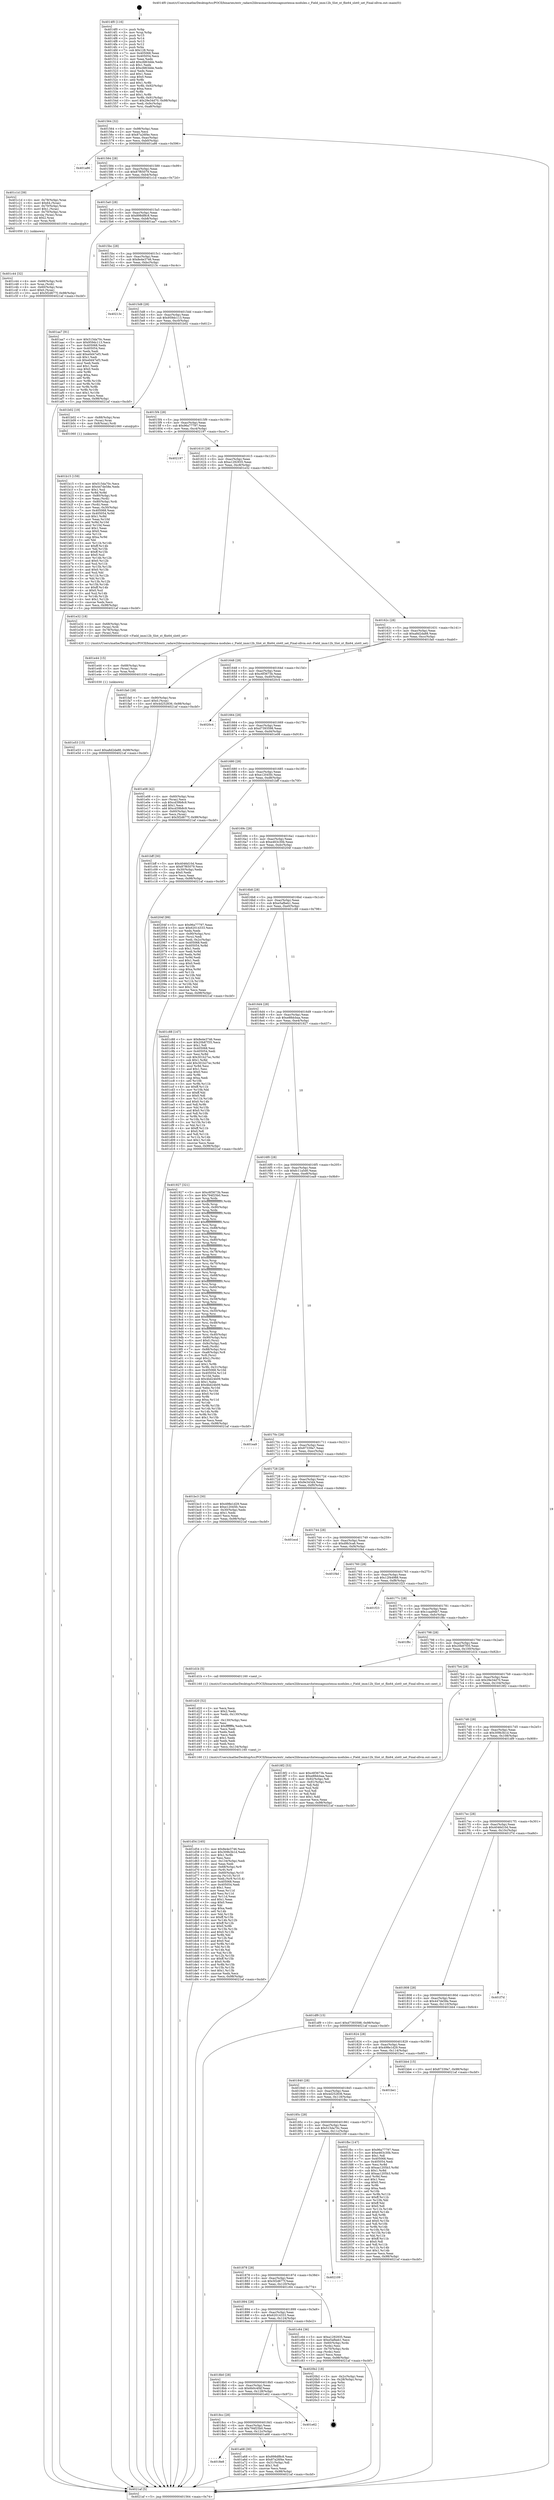digraph "0x4014f0" {
  label = "0x4014f0 (/mnt/c/Users/mathe/Desktop/tcc/POCII/binaries/extr_radare2librasmarchxtensagnuxtensa-modules.c_Field_imm12b_Slot_xt_flix64_slot0_set_Final-ollvm.out::main(0))"
  labelloc = "t"
  node[shape=record]

  Entry [label="",width=0.3,height=0.3,shape=circle,fillcolor=black,style=filled]
  "0x401564" [label="{
     0x401564 [32]\l
     | [instrs]\l
     &nbsp;&nbsp;0x401564 \<+6\>: mov -0x98(%rbp),%eax\l
     &nbsp;&nbsp;0x40156a \<+2\>: mov %eax,%ecx\l
     &nbsp;&nbsp;0x40156c \<+6\>: sub $0x87a26f4e,%ecx\l
     &nbsp;&nbsp;0x401572 \<+6\>: mov %eax,-0xac(%rbp)\l
     &nbsp;&nbsp;0x401578 \<+6\>: mov %ecx,-0xb0(%rbp)\l
     &nbsp;&nbsp;0x40157e \<+6\>: je 0000000000401a86 \<main+0x596\>\l
  }"]
  "0x401a86" [label="{
     0x401a86\l
  }", style=dashed]
  "0x401584" [label="{
     0x401584 [28]\l
     | [instrs]\l
     &nbsp;&nbsp;0x401584 \<+5\>: jmp 0000000000401589 \<main+0x99\>\l
     &nbsp;&nbsp;0x401589 \<+6\>: mov -0xac(%rbp),%eax\l
     &nbsp;&nbsp;0x40158f \<+5\>: sub $0x87f65079,%eax\l
     &nbsp;&nbsp;0x401594 \<+6\>: mov %eax,-0xb4(%rbp)\l
     &nbsp;&nbsp;0x40159a \<+6\>: je 0000000000401c1d \<main+0x72d\>\l
  }"]
  Exit [label="",width=0.3,height=0.3,shape=circle,fillcolor=black,style=filled,peripheries=2]
  "0x401c1d" [label="{
     0x401c1d [39]\l
     | [instrs]\l
     &nbsp;&nbsp;0x401c1d \<+4\>: mov -0x78(%rbp),%rax\l
     &nbsp;&nbsp;0x401c21 \<+6\>: movl $0x64,(%rax)\l
     &nbsp;&nbsp;0x401c27 \<+4\>: mov -0x70(%rbp),%rax\l
     &nbsp;&nbsp;0x401c2b \<+6\>: movl $0x1,(%rax)\l
     &nbsp;&nbsp;0x401c31 \<+4\>: mov -0x70(%rbp),%rax\l
     &nbsp;&nbsp;0x401c35 \<+3\>: movslq (%rax),%rax\l
     &nbsp;&nbsp;0x401c38 \<+4\>: shl $0x2,%rax\l
     &nbsp;&nbsp;0x401c3c \<+3\>: mov %rax,%rdi\l
     &nbsp;&nbsp;0x401c3f \<+5\>: call 0000000000401050 \<malloc@plt\>\l
     | [calls]\l
     &nbsp;&nbsp;0x401050 \{1\} (unknown)\l
  }"]
  "0x4015a0" [label="{
     0x4015a0 [28]\l
     | [instrs]\l
     &nbsp;&nbsp;0x4015a0 \<+5\>: jmp 00000000004015a5 \<main+0xb5\>\l
     &nbsp;&nbsp;0x4015a5 \<+6\>: mov -0xac(%rbp),%eax\l
     &nbsp;&nbsp;0x4015ab \<+5\>: sub $0x898df8c8,%eax\l
     &nbsp;&nbsp;0x4015b0 \<+6\>: mov %eax,-0xb8(%rbp)\l
     &nbsp;&nbsp;0x4015b6 \<+6\>: je 0000000000401aa7 \<main+0x5b7\>\l
  }"]
  "0x401e53" [label="{
     0x401e53 [15]\l
     | [instrs]\l
     &nbsp;&nbsp;0x401e53 \<+10\>: movl $0xa8d2da88,-0x98(%rbp)\l
     &nbsp;&nbsp;0x401e5d \<+5\>: jmp 00000000004021af \<main+0xcbf\>\l
  }"]
  "0x401aa7" [label="{
     0x401aa7 [91]\l
     | [instrs]\l
     &nbsp;&nbsp;0x401aa7 \<+5\>: mov $0x515da70c,%eax\l
     &nbsp;&nbsp;0x401aac \<+5\>: mov $0x959dc113,%ecx\l
     &nbsp;&nbsp;0x401ab1 \<+7\>: mov 0x405068,%edx\l
     &nbsp;&nbsp;0x401ab8 \<+7\>: mov 0x405054,%esi\l
     &nbsp;&nbsp;0x401abf \<+2\>: mov %edx,%edi\l
     &nbsp;&nbsp;0x401ac1 \<+6\>: add $0xe0d47ef3,%edi\l
     &nbsp;&nbsp;0x401ac7 \<+3\>: sub $0x1,%edi\l
     &nbsp;&nbsp;0x401aca \<+6\>: sub $0xe0d47ef3,%edi\l
     &nbsp;&nbsp;0x401ad0 \<+3\>: imul %edi,%edx\l
     &nbsp;&nbsp;0x401ad3 \<+3\>: and $0x1,%edx\l
     &nbsp;&nbsp;0x401ad6 \<+3\>: cmp $0x0,%edx\l
     &nbsp;&nbsp;0x401ad9 \<+4\>: sete %r8b\l
     &nbsp;&nbsp;0x401add \<+3\>: cmp $0xa,%esi\l
     &nbsp;&nbsp;0x401ae0 \<+4\>: setl %r9b\l
     &nbsp;&nbsp;0x401ae4 \<+3\>: mov %r8b,%r10b\l
     &nbsp;&nbsp;0x401ae7 \<+3\>: and %r9b,%r10b\l
     &nbsp;&nbsp;0x401aea \<+3\>: xor %r9b,%r8b\l
     &nbsp;&nbsp;0x401aed \<+3\>: or %r8b,%r10b\l
     &nbsp;&nbsp;0x401af0 \<+4\>: test $0x1,%r10b\l
     &nbsp;&nbsp;0x401af4 \<+3\>: cmovne %ecx,%eax\l
     &nbsp;&nbsp;0x401af7 \<+6\>: mov %eax,-0x98(%rbp)\l
     &nbsp;&nbsp;0x401afd \<+5\>: jmp 00000000004021af \<main+0xcbf\>\l
  }"]
  "0x4015bc" [label="{
     0x4015bc [28]\l
     | [instrs]\l
     &nbsp;&nbsp;0x4015bc \<+5\>: jmp 00000000004015c1 \<main+0xd1\>\l
     &nbsp;&nbsp;0x4015c1 \<+6\>: mov -0xac(%rbp),%eax\l
     &nbsp;&nbsp;0x4015c7 \<+5\>: sub $0x8e4e3746,%eax\l
     &nbsp;&nbsp;0x4015cc \<+6\>: mov %eax,-0xbc(%rbp)\l
     &nbsp;&nbsp;0x4015d2 \<+6\>: je 000000000040213c \<main+0xc4c\>\l
  }"]
  "0x401e44" [label="{
     0x401e44 [15]\l
     | [instrs]\l
     &nbsp;&nbsp;0x401e44 \<+4\>: mov -0x68(%rbp),%rax\l
     &nbsp;&nbsp;0x401e48 \<+3\>: mov (%rax),%rax\l
     &nbsp;&nbsp;0x401e4b \<+3\>: mov %rax,%rdi\l
     &nbsp;&nbsp;0x401e4e \<+5\>: call 0000000000401030 \<free@plt\>\l
     | [calls]\l
     &nbsp;&nbsp;0x401030 \{1\} (unknown)\l
  }"]
  "0x40213c" [label="{
     0x40213c\l
  }", style=dashed]
  "0x4015d8" [label="{
     0x4015d8 [28]\l
     | [instrs]\l
     &nbsp;&nbsp;0x4015d8 \<+5\>: jmp 00000000004015dd \<main+0xed\>\l
     &nbsp;&nbsp;0x4015dd \<+6\>: mov -0xac(%rbp),%eax\l
     &nbsp;&nbsp;0x4015e3 \<+5\>: sub $0x959dc113,%eax\l
     &nbsp;&nbsp;0x4015e8 \<+6\>: mov %eax,-0xc0(%rbp)\l
     &nbsp;&nbsp;0x4015ee \<+6\>: je 0000000000401b02 \<main+0x612\>\l
  }"]
  "0x401d54" [label="{
     0x401d54 [165]\l
     | [instrs]\l
     &nbsp;&nbsp;0x401d54 \<+5\>: mov $0x8e4e3746,%ecx\l
     &nbsp;&nbsp;0x401d59 \<+5\>: mov $0x309b3b1d,%edx\l
     &nbsp;&nbsp;0x401d5e \<+3\>: mov $0x1,%r8b\l
     &nbsp;&nbsp;0x401d61 \<+2\>: xor %esi,%esi\l
     &nbsp;&nbsp;0x401d63 \<+6\>: mov -0x134(%rbp),%edi\l
     &nbsp;&nbsp;0x401d69 \<+3\>: imul %eax,%edi\l
     &nbsp;&nbsp;0x401d6c \<+4\>: mov -0x68(%rbp),%r9\l
     &nbsp;&nbsp;0x401d70 \<+3\>: mov (%r9),%r9\l
     &nbsp;&nbsp;0x401d73 \<+4\>: mov -0x60(%rbp),%r10\l
     &nbsp;&nbsp;0x401d77 \<+3\>: movslq (%r10),%r10\l
     &nbsp;&nbsp;0x401d7a \<+4\>: mov %edi,(%r9,%r10,4)\l
     &nbsp;&nbsp;0x401d7e \<+7\>: mov 0x405068,%eax\l
     &nbsp;&nbsp;0x401d85 \<+7\>: mov 0x405054,%edi\l
     &nbsp;&nbsp;0x401d8c \<+3\>: sub $0x1,%esi\l
     &nbsp;&nbsp;0x401d8f \<+3\>: mov %eax,%r11d\l
     &nbsp;&nbsp;0x401d92 \<+3\>: add %esi,%r11d\l
     &nbsp;&nbsp;0x401d95 \<+4\>: imul %r11d,%eax\l
     &nbsp;&nbsp;0x401d99 \<+3\>: and $0x1,%eax\l
     &nbsp;&nbsp;0x401d9c \<+3\>: cmp $0x0,%eax\l
     &nbsp;&nbsp;0x401d9f \<+3\>: sete %bl\l
     &nbsp;&nbsp;0x401da2 \<+3\>: cmp $0xa,%edi\l
     &nbsp;&nbsp;0x401da5 \<+4\>: setl %r14b\l
     &nbsp;&nbsp;0x401da9 \<+3\>: mov %bl,%r15b\l
     &nbsp;&nbsp;0x401dac \<+4\>: xor $0xff,%r15b\l
     &nbsp;&nbsp;0x401db0 \<+3\>: mov %r14b,%r12b\l
     &nbsp;&nbsp;0x401db3 \<+4\>: xor $0xff,%r12b\l
     &nbsp;&nbsp;0x401db7 \<+4\>: xor $0x0,%r8b\l
     &nbsp;&nbsp;0x401dbb \<+3\>: mov %r15b,%r13b\l
     &nbsp;&nbsp;0x401dbe \<+4\>: and $0x0,%r13b\l
     &nbsp;&nbsp;0x401dc2 \<+3\>: and %r8b,%bl\l
     &nbsp;&nbsp;0x401dc5 \<+3\>: mov %r12b,%al\l
     &nbsp;&nbsp;0x401dc8 \<+2\>: and $0x0,%al\l
     &nbsp;&nbsp;0x401dca \<+3\>: and %r8b,%r14b\l
     &nbsp;&nbsp;0x401dcd \<+3\>: or %bl,%r13b\l
     &nbsp;&nbsp;0x401dd0 \<+3\>: or %r14b,%al\l
     &nbsp;&nbsp;0x401dd3 \<+3\>: xor %al,%r13b\l
     &nbsp;&nbsp;0x401dd6 \<+3\>: or %r12b,%r15b\l
     &nbsp;&nbsp;0x401dd9 \<+4\>: xor $0xff,%r15b\l
     &nbsp;&nbsp;0x401ddd \<+4\>: or $0x0,%r8b\l
     &nbsp;&nbsp;0x401de1 \<+3\>: and %r8b,%r15b\l
     &nbsp;&nbsp;0x401de4 \<+3\>: or %r15b,%r13b\l
     &nbsp;&nbsp;0x401de7 \<+4\>: test $0x1,%r13b\l
     &nbsp;&nbsp;0x401deb \<+3\>: cmovne %edx,%ecx\l
     &nbsp;&nbsp;0x401dee \<+6\>: mov %ecx,-0x98(%rbp)\l
     &nbsp;&nbsp;0x401df4 \<+5\>: jmp 00000000004021af \<main+0xcbf\>\l
  }"]
  "0x401b02" [label="{
     0x401b02 [19]\l
     | [instrs]\l
     &nbsp;&nbsp;0x401b02 \<+7\>: mov -0x88(%rbp),%rax\l
     &nbsp;&nbsp;0x401b09 \<+3\>: mov (%rax),%rax\l
     &nbsp;&nbsp;0x401b0c \<+4\>: mov 0x8(%rax),%rdi\l
     &nbsp;&nbsp;0x401b10 \<+5\>: call 0000000000401060 \<atoi@plt\>\l
     | [calls]\l
     &nbsp;&nbsp;0x401060 \{1\} (unknown)\l
  }"]
  "0x4015f4" [label="{
     0x4015f4 [28]\l
     | [instrs]\l
     &nbsp;&nbsp;0x4015f4 \<+5\>: jmp 00000000004015f9 \<main+0x109\>\l
     &nbsp;&nbsp;0x4015f9 \<+6\>: mov -0xac(%rbp),%eax\l
     &nbsp;&nbsp;0x4015ff \<+5\>: sub $0x96a77797,%eax\l
     &nbsp;&nbsp;0x401604 \<+6\>: mov %eax,-0xc4(%rbp)\l
     &nbsp;&nbsp;0x40160a \<+6\>: je 0000000000402197 \<main+0xca7\>\l
  }"]
  "0x401d20" [label="{
     0x401d20 [52]\l
     | [instrs]\l
     &nbsp;&nbsp;0x401d20 \<+2\>: xor %ecx,%ecx\l
     &nbsp;&nbsp;0x401d22 \<+5\>: mov $0x2,%edx\l
     &nbsp;&nbsp;0x401d27 \<+6\>: mov %edx,-0x130(%rbp)\l
     &nbsp;&nbsp;0x401d2d \<+1\>: cltd\l
     &nbsp;&nbsp;0x401d2e \<+6\>: mov -0x130(%rbp),%esi\l
     &nbsp;&nbsp;0x401d34 \<+2\>: idiv %esi\l
     &nbsp;&nbsp;0x401d36 \<+6\>: imul $0xfffffffe,%edx,%edx\l
     &nbsp;&nbsp;0x401d3c \<+2\>: mov %ecx,%edi\l
     &nbsp;&nbsp;0x401d3e \<+2\>: sub %edx,%edi\l
     &nbsp;&nbsp;0x401d40 \<+2\>: mov %ecx,%edx\l
     &nbsp;&nbsp;0x401d42 \<+3\>: sub $0x1,%edx\l
     &nbsp;&nbsp;0x401d45 \<+2\>: add %edx,%edi\l
     &nbsp;&nbsp;0x401d47 \<+2\>: sub %edi,%ecx\l
     &nbsp;&nbsp;0x401d49 \<+6\>: mov %ecx,-0x134(%rbp)\l
     &nbsp;&nbsp;0x401d4f \<+5\>: call 0000000000401160 \<next_i\>\l
     | [calls]\l
     &nbsp;&nbsp;0x401160 \{1\} (/mnt/c/Users/mathe/Desktop/tcc/POCII/binaries/extr_radare2librasmarchxtensagnuxtensa-modules.c_Field_imm12b_Slot_xt_flix64_slot0_set_Final-ollvm.out::next_i)\l
  }"]
  "0x402197" [label="{
     0x402197\l
  }", style=dashed]
  "0x401610" [label="{
     0x401610 [28]\l
     | [instrs]\l
     &nbsp;&nbsp;0x401610 \<+5\>: jmp 0000000000401615 \<main+0x125\>\l
     &nbsp;&nbsp;0x401615 \<+6\>: mov -0xac(%rbp),%eax\l
     &nbsp;&nbsp;0x40161b \<+5\>: sub $0xa1292935,%eax\l
     &nbsp;&nbsp;0x401620 \<+6\>: mov %eax,-0xc8(%rbp)\l
     &nbsp;&nbsp;0x401626 \<+6\>: je 0000000000401e32 \<main+0x942\>\l
  }"]
  "0x401c44" [label="{
     0x401c44 [32]\l
     | [instrs]\l
     &nbsp;&nbsp;0x401c44 \<+4\>: mov -0x68(%rbp),%rdi\l
     &nbsp;&nbsp;0x401c48 \<+3\>: mov %rax,(%rdi)\l
     &nbsp;&nbsp;0x401c4b \<+4\>: mov -0x60(%rbp),%rax\l
     &nbsp;&nbsp;0x401c4f \<+6\>: movl $0x0,(%rax)\l
     &nbsp;&nbsp;0x401c55 \<+10\>: movl $0x5f2d677f,-0x98(%rbp)\l
     &nbsp;&nbsp;0x401c5f \<+5\>: jmp 00000000004021af \<main+0xcbf\>\l
  }"]
  "0x401e32" [label="{
     0x401e32 [18]\l
     | [instrs]\l
     &nbsp;&nbsp;0x401e32 \<+4\>: mov -0x68(%rbp),%rax\l
     &nbsp;&nbsp;0x401e36 \<+3\>: mov (%rax),%rdi\l
     &nbsp;&nbsp;0x401e39 \<+4\>: mov -0x78(%rbp),%rax\l
     &nbsp;&nbsp;0x401e3d \<+2\>: mov (%rax),%esi\l
     &nbsp;&nbsp;0x401e3f \<+5\>: call 0000000000401420 \<Field_imm12b_Slot_xt_flix64_slot0_set\>\l
     | [calls]\l
     &nbsp;&nbsp;0x401420 \{1\} (/mnt/c/Users/mathe/Desktop/tcc/POCII/binaries/extr_radare2librasmarchxtensagnuxtensa-modules.c_Field_imm12b_Slot_xt_flix64_slot0_set_Final-ollvm.out::Field_imm12b_Slot_xt_flix64_slot0_set)\l
  }"]
  "0x40162c" [label="{
     0x40162c [28]\l
     | [instrs]\l
     &nbsp;&nbsp;0x40162c \<+5\>: jmp 0000000000401631 \<main+0x141\>\l
     &nbsp;&nbsp;0x401631 \<+6\>: mov -0xac(%rbp),%eax\l
     &nbsp;&nbsp;0x401637 \<+5\>: sub $0xa8d2da88,%eax\l
     &nbsp;&nbsp;0x40163c \<+6\>: mov %eax,-0xcc(%rbp)\l
     &nbsp;&nbsp;0x401642 \<+6\>: je 0000000000401fa0 \<main+0xab0\>\l
  }"]
  "0x401b15" [label="{
     0x401b15 [159]\l
     | [instrs]\l
     &nbsp;&nbsp;0x401b15 \<+5\>: mov $0x515da70c,%ecx\l
     &nbsp;&nbsp;0x401b1a \<+5\>: mov $0x447de58e,%edx\l
     &nbsp;&nbsp;0x401b1f \<+3\>: mov $0x1,%sil\l
     &nbsp;&nbsp;0x401b22 \<+3\>: xor %r8d,%r8d\l
     &nbsp;&nbsp;0x401b25 \<+4\>: mov -0x80(%rbp),%rdi\l
     &nbsp;&nbsp;0x401b29 \<+2\>: mov %eax,(%rdi)\l
     &nbsp;&nbsp;0x401b2b \<+4\>: mov -0x80(%rbp),%rdi\l
     &nbsp;&nbsp;0x401b2f \<+2\>: mov (%rdi),%eax\l
     &nbsp;&nbsp;0x401b31 \<+3\>: mov %eax,-0x30(%rbp)\l
     &nbsp;&nbsp;0x401b34 \<+7\>: mov 0x405068,%eax\l
     &nbsp;&nbsp;0x401b3b \<+8\>: mov 0x405054,%r9d\l
     &nbsp;&nbsp;0x401b43 \<+4\>: sub $0x1,%r8d\l
     &nbsp;&nbsp;0x401b47 \<+3\>: mov %eax,%r10d\l
     &nbsp;&nbsp;0x401b4a \<+3\>: add %r8d,%r10d\l
     &nbsp;&nbsp;0x401b4d \<+4\>: imul %r10d,%eax\l
     &nbsp;&nbsp;0x401b51 \<+3\>: and $0x1,%eax\l
     &nbsp;&nbsp;0x401b54 \<+3\>: cmp $0x0,%eax\l
     &nbsp;&nbsp;0x401b57 \<+4\>: sete %r11b\l
     &nbsp;&nbsp;0x401b5b \<+4\>: cmp $0xa,%r9d\l
     &nbsp;&nbsp;0x401b5f \<+3\>: setl %bl\l
     &nbsp;&nbsp;0x401b62 \<+3\>: mov %r11b,%r14b\l
     &nbsp;&nbsp;0x401b65 \<+4\>: xor $0xff,%r14b\l
     &nbsp;&nbsp;0x401b69 \<+3\>: mov %bl,%r15b\l
     &nbsp;&nbsp;0x401b6c \<+4\>: xor $0xff,%r15b\l
     &nbsp;&nbsp;0x401b70 \<+4\>: xor $0x0,%sil\l
     &nbsp;&nbsp;0x401b74 \<+3\>: mov %r14b,%r12b\l
     &nbsp;&nbsp;0x401b77 \<+4\>: and $0x0,%r12b\l
     &nbsp;&nbsp;0x401b7b \<+3\>: and %sil,%r11b\l
     &nbsp;&nbsp;0x401b7e \<+3\>: mov %r15b,%r13b\l
     &nbsp;&nbsp;0x401b81 \<+4\>: and $0x0,%r13b\l
     &nbsp;&nbsp;0x401b85 \<+3\>: and %sil,%bl\l
     &nbsp;&nbsp;0x401b88 \<+3\>: or %r11b,%r12b\l
     &nbsp;&nbsp;0x401b8b \<+3\>: or %bl,%r13b\l
     &nbsp;&nbsp;0x401b8e \<+3\>: xor %r13b,%r12b\l
     &nbsp;&nbsp;0x401b91 \<+3\>: or %r15b,%r14b\l
     &nbsp;&nbsp;0x401b94 \<+4\>: xor $0xff,%r14b\l
     &nbsp;&nbsp;0x401b98 \<+4\>: or $0x0,%sil\l
     &nbsp;&nbsp;0x401b9c \<+3\>: and %sil,%r14b\l
     &nbsp;&nbsp;0x401b9f \<+3\>: or %r14b,%r12b\l
     &nbsp;&nbsp;0x401ba2 \<+4\>: test $0x1,%r12b\l
     &nbsp;&nbsp;0x401ba6 \<+3\>: cmovne %edx,%ecx\l
     &nbsp;&nbsp;0x401ba9 \<+6\>: mov %ecx,-0x98(%rbp)\l
     &nbsp;&nbsp;0x401baf \<+5\>: jmp 00000000004021af \<main+0xcbf\>\l
  }"]
  "0x401fa0" [label="{
     0x401fa0 [28]\l
     | [instrs]\l
     &nbsp;&nbsp;0x401fa0 \<+7\>: mov -0x90(%rbp),%rax\l
     &nbsp;&nbsp;0x401fa7 \<+6\>: movl $0x0,(%rax)\l
     &nbsp;&nbsp;0x401fad \<+10\>: movl $0x4d252836,-0x98(%rbp)\l
     &nbsp;&nbsp;0x401fb7 \<+5\>: jmp 00000000004021af \<main+0xcbf\>\l
  }"]
  "0x401648" [label="{
     0x401648 [28]\l
     | [instrs]\l
     &nbsp;&nbsp;0x401648 \<+5\>: jmp 000000000040164d \<main+0x15d\>\l
     &nbsp;&nbsp;0x40164d \<+6\>: mov -0xac(%rbp),%eax\l
     &nbsp;&nbsp;0x401653 \<+5\>: sub $0xc6f3673b,%eax\l
     &nbsp;&nbsp;0x401658 \<+6\>: mov %eax,-0xd0(%rbp)\l
     &nbsp;&nbsp;0x40165e \<+6\>: je 00000000004020c4 \<main+0xbd4\>\l
  }"]
  "0x4018e8" [label="{
     0x4018e8\l
  }", style=dashed]
  "0x4020c4" [label="{
     0x4020c4\l
  }", style=dashed]
  "0x401664" [label="{
     0x401664 [28]\l
     | [instrs]\l
     &nbsp;&nbsp;0x401664 \<+5\>: jmp 0000000000401669 \<main+0x179\>\l
     &nbsp;&nbsp;0x401669 \<+6\>: mov -0xac(%rbp),%eax\l
     &nbsp;&nbsp;0x40166f \<+5\>: sub $0xd7393598,%eax\l
     &nbsp;&nbsp;0x401674 \<+6\>: mov %eax,-0xd4(%rbp)\l
     &nbsp;&nbsp;0x40167a \<+6\>: je 0000000000401e08 \<main+0x918\>\l
  }"]
  "0x401a68" [label="{
     0x401a68 [30]\l
     | [instrs]\l
     &nbsp;&nbsp;0x401a68 \<+5\>: mov $0x898df8c8,%eax\l
     &nbsp;&nbsp;0x401a6d \<+5\>: mov $0x87a26f4e,%ecx\l
     &nbsp;&nbsp;0x401a72 \<+3\>: mov -0x31(%rbp),%dl\l
     &nbsp;&nbsp;0x401a75 \<+3\>: test $0x1,%dl\l
     &nbsp;&nbsp;0x401a78 \<+3\>: cmovne %ecx,%eax\l
     &nbsp;&nbsp;0x401a7b \<+6\>: mov %eax,-0x98(%rbp)\l
     &nbsp;&nbsp;0x401a81 \<+5\>: jmp 00000000004021af \<main+0xcbf\>\l
  }"]
  "0x401e08" [label="{
     0x401e08 [42]\l
     | [instrs]\l
     &nbsp;&nbsp;0x401e08 \<+4\>: mov -0x60(%rbp),%rax\l
     &nbsp;&nbsp;0x401e0c \<+2\>: mov (%rax),%ecx\l
     &nbsp;&nbsp;0x401e0e \<+6\>: sub $0xcd39b8c9,%ecx\l
     &nbsp;&nbsp;0x401e14 \<+3\>: add $0x1,%ecx\l
     &nbsp;&nbsp;0x401e17 \<+6\>: add $0xcd39b8c9,%ecx\l
     &nbsp;&nbsp;0x401e1d \<+4\>: mov -0x60(%rbp),%rax\l
     &nbsp;&nbsp;0x401e21 \<+2\>: mov %ecx,(%rax)\l
     &nbsp;&nbsp;0x401e23 \<+10\>: movl $0x5f2d677f,-0x98(%rbp)\l
     &nbsp;&nbsp;0x401e2d \<+5\>: jmp 00000000004021af \<main+0xcbf\>\l
  }"]
  "0x401680" [label="{
     0x401680 [28]\l
     | [instrs]\l
     &nbsp;&nbsp;0x401680 \<+5\>: jmp 0000000000401685 \<main+0x195\>\l
     &nbsp;&nbsp;0x401685 \<+6\>: mov -0xac(%rbp),%eax\l
     &nbsp;&nbsp;0x40168b \<+5\>: sub $0xe12045fc,%eax\l
     &nbsp;&nbsp;0x401690 \<+6\>: mov %eax,-0xd8(%rbp)\l
     &nbsp;&nbsp;0x401696 \<+6\>: je 0000000000401bff \<main+0x70f\>\l
  }"]
  "0x4018cc" [label="{
     0x4018cc [28]\l
     | [instrs]\l
     &nbsp;&nbsp;0x4018cc \<+5\>: jmp 00000000004018d1 \<main+0x3e1\>\l
     &nbsp;&nbsp;0x4018d1 \<+6\>: mov -0xac(%rbp),%eax\l
     &nbsp;&nbsp;0x4018d7 \<+5\>: sub $0x794f25b0,%eax\l
     &nbsp;&nbsp;0x4018dc \<+6\>: mov %eax,-0x12c(%rbp)\l
     &nbsp;&nbsp;0x4018e2 \<+6\>: je 0000000000401a68 \<main+0x578\>\l
  }"]
  "0x401bff" [label="{
     0x401bff [30]\l
     | [instrs]\l
     &nbsp;&nbsp;0x401bff \<+5\>: mov $0x4046d10d,%eax\l
     &nbsp;&nbsp;0x401c04 \<+5\>: mov $0x87f65079,%ecx\l
     &nbsp;&nbsp;0x401c09 \<+3\>: mov -0x30(%rbp),%edx\l
     &nbsp;&nbsp;0x401c0c \<+3\>: cmp $0x0,%edx\l
     &nbsp;&nbsp;0x401c0f \<+3\>: cmove %ecx,%eax\l
     &nbsp;&nbsp;0x401c12 \<+6\>: mov %eax,-0x98(%rbp)\l
     &nbsp;&nbsp;0x401c18 \<+5\>: jmp 00000000004021af \<main+0xcbf\>\l
  }"]
  "0x40169c" [label="{
     0x40169c [28]\l
     | [instrs]\l
     &nbsp;&nbsp;0x40169c \<+5\>: jmp 00000000004016a1 \<main+0x1b1\>\l
     &nbsp;&nbsp;0x4016a1 \<+6\>: mov -0xac(%rbp),%eax\l
     &nbsp;&nbsp;0x4016a7 \<+5\>: sub $0xe463c30b,%eax\l
     &nbsp;&nbsp;0x4016ac \<+6\>: mov %eax,-0xdc(%rbp)\l
     &nbsp;&nbsp;0x4016b2 \<+6\>: je 000000000040204f \<main+0xb5f\>\l
  }"]
  "0x401e62" [label="{
     0x401e62\l
  }", style=dashed]
  "0x40204f" [label="{
     0x40204f [99]\l
     | [instrs]\l
     &nbsp;&nbsp;0x40204f \<+5\>: mov $0x96a77797,%eax\l
     &nbsp;&nbsp;0x402054 \<+5\>: mov $0x62014333,%ecx\l
     &nbsp;&nbsp;0x402059 \<+2\>: xor %edx,%edx\l
     &nbsp;&nbsp;0x40205b \<+7\>: mov -0x90(%rbp),%rsi\l
     &nbsp;&nbsp;0x402062 \<+2\>: mov (%rsi),%edi\l
     &nbsp;&nbsp;0x402064 \<+3\>: mov %edi,-0x2c(%rbp)\l
     &nbsp;&nbsp;0x402067 \<+7\>: mov 0x405068,%edi\l
     &nbsp;&nbsp;0x40206e \<+8\>: mov 0x405054,%r8d\l
     &nbsp;&nbsp;0x402076 \<+3\>: sub $0x1,%edx\l
     &nbsp;&nbsp;0x402079 \<+3\>: mov %edi,%r9d\l
     &nbsp;&nbsp;0x40207c \<+3\>: add %edx,%r9d\l
     &nbsp;&nbsp;0x40207f \<+4\>: imul %r9d,%edi\l
     &nbsp;&nbsp;0x402083 \<+3\>: and $0x1,%edi\l
     &nbsp;&nbsp;0x402086 \<+3\>: cmp $0x0,%edi\l
     &nbsp;&nbsp;0x402089 \<+4\>: sete %r10b\l
     &nbsp;&nbsp;0x40208d \<+4\>: cmp $0xa,%r8d\l
     &nbsp;&nbsp;0x402091 \<+4\>: setl %r11b\l
     &nbsp;&nbsp;0x402095 \<+3\>: mov %r10b,%bl\l
     &nbsp;&nbsp;0x402098 \<+3\>: and %r11b,%bl\l
     &nbsp;&nbsp;0x40209b \<+3\>: xor %r11b,%r10b\l
     &nbsp;&nbsp;0x40209e \<+3\>: or %r10b,%bl\l
     &nbsp;&nbsp;0x4020a1 \<+3\>: test $0x1,%bl\l
     &nbsp;&nbsp;0x4020a4 \<+3\>: cmovne %ecx,%eax\l
     &nbsp;&nbsp;0x4020a7 \<+6\>: mov %eax,-0x98(%rbp)\l
     &nbsp;&nbsp;0x4020ad \<+5\>: jmp 00000000004021af \<main+0xcbf\>\l
  }"]
  "0x4016b8" [label="{
     0x4016b8 [28]\l
     | [instrs]\l
     &nbsp;&nbsp;0x4016b8 \<+5\>: jmp 00000000004016bd \<main+0x1cd\>\l
     &nbsp;&nbsp;0x4016bd \<+6\>: mov -0xac(%rbp),%eax\l
     &nbsp;&nbsp;0x4016c3 \<+5\>: sub $0xe5afbeb1,%eax\l
     &nbsp;&nbsp;0x4016c8 \<+6\>: mov %eax,-0xe0(%rbp)\l
     &nbsp;&nbsp;0x4016ce \<+6\>: je 0000000000401c88 \<main+0x798\>\l
  }"]
  "0x4018b0" [label="{
     0x4018b0 [28]\l
     | [instrs]\l
     &nbsp;&nbsp;0x4018b0 \<+5\>: jmp 00000000004018b5 \<main+0x3c5\>\l
     &nbsp;&nbsp;0x4018b5 \<+6\>: mov -0xac(%rbp),%eax\l
     &nbsp;&nbsp;0x4018bb \<+5\>: sub $0x6b0c4f4f,%eax\l
     &nbsp;&nbsp;0x4018c0 \<+6\>: mov %eax,-0x128(%rbp)\l
     &nbsp;&nbsp;0x4018c6 \<+6\>: je 0000000000401e62 \<main+0x972\>\l
  }"]
  "0x401c88" [label="{
     0x401c88 [147]\l
     | [instrs]\l
     &nbsp;&nbsp;0x401c88 \<+5\>: mov $0x8e4e3746,%eax\l
     &nbsp;&nbsp;0x401c8d \<+5\>: mov $0x20b87f35,%ecx\l
     &nbsp;&nbsp;0x401c92 \<+2\>: mov $0x1,%dl\l
     &nbsp;&nbsp;0x401c94 \<+7\>: mov 0x405068,%esi\l
     &nbsp;&nbsp;0x401c9b \<+7\>: mov 0x405054,%edi\l
     &nbsp;&nbsp;0x401ca2 \<+3\>: mov %esi,%r8d\l
     &nbsp;&nbsp;0x401ca5 \<+7\>: sub $0x301b27ec,%r8d\l
     &nbsp;&nbsp;0x401cac \<+4\>: sub $0x1,%r8d\l
     &nbsp;&nbsp;0x401cb0 \<+7\>: add $0x301b27ec,%r8d\l
     &nbsp;&nbsp;0x401cb7 \<+4\>: imul %r8d,%esi\l
     &nbsp;&nbsp;0x401cbb \<+3\>: and $0x1,%esi\l
     &nbsp;&nbsp;0x401cbe \<+3\>: cmp $0x0,%esi\l
     &nbsp;&nbsp;0x401cc1 \<+4\>: sete %r9b\l
     &nbsp;&nbsp;0x401cc5 \<+3\>: cmp $0xa,%edi\l
     &nbsp;&nbsp;0x401cc8 \<+4\>: setl %r10b\l
     &nbsp;&nbsp;0x401ccc \<+3\>: mov %r9b,%r11b\l
     &nbsp;&nbsp;0x401ccf \<+4\>: xor $0xff,%r11b\l
     &nbsp;&nbsp;0x401cd3 \<+3\>: mov %r10b,%bl\l
     &nbsp;&nbsp;0x401cd6 \<+3\>: xor $0xff,%bl\l
     &nbsp;&nbsp;0x401cd9 \<+3\>: xor $0x0,%dl\l
     &nbsp;&nbsp;0x401cdc \<+3\>: mov %r11b,%r14b\l
     &nbsp;&nbsp;0x401cdf \<+4\>: and $0x0,%r14b\l
     &nbsp;&nbsp;0x401ce3 \<+3\>: and %dl,%r9b\l
     &nbsp;&nbsp;0x401ce6 \<+3\>: mov %bl,%r15b\l
     &nbsp;&nbsp;0x401ce9 \<+4\>: and $0x0,%r15b\l
     &nbsp;&nbsp;0x401ced \<+3\>: and %dl,%r10b\l
     &nbsp;&nbsp;0x401cf0 \<+3\>: or %r9b,%r14b\l
     &nbsp;&nbsp;0x401cf3 \<+3\>: or %r10b,%r15b\l
     &nbsp;&nbsp;0x401cf6 \<+3\>: xor %r15b,%r14b\l
     &nbsp;&nbsp;0x401cf9 \<+3\>: or %bl,%r11b\l
     &nbsp;&nbsp;0x401cfc \<+4\>: xor $0xff,%r11b\l
     &nbsp;&nbsp;0x401d00 \<+3\>: or $0x0,%dl\l
     &nbsp;&nbsp;0x401d03 \<+3\>: and %dl,%r11b\l
     &nbsp;&nbsp;0x401d06 \<+3\>: or %r11b,%r14b\l
     &nbsp;&nbsp;0x401d09 \<+4\>: test $0x1,%r14b\l
     &nbsp;&nbsp;0x401d0d \<+3\>: cmovne %ecx,%eax\l
     &nbsp;&nbsp;0x401d10 \<+6\>: mov %eax,-0x98(%rbp)\l
     &nbsp;&nbsp;0x401d16 \<+5\>: jmp 00000000004021af \<main+0xcbf\>\l
  }"]
  "0x4016d4" [label="{
     0x4016d4 [28]\l
     | [instrs]\l
     &nbsp;&nbsp;0x4016d4 \<+5\>: jmp 00000000004016d9 \<main+0x1e9\>\l
     &nbsp;&nbsp;0x4016d9 \<+6\>: mov -0xac(%rbp),%eax\l
     &nbsp;&nbsp;0x4016df \<+5\>: sub $0xe88dcbaa,%eax\l
     &nbsp;&nbsp;0x4016e4 \<+6\>: mov %eax,-0xe4(%rbp)\l
     &nbsp;&nbsp;0x4016ea \<+6\>: je 0000000000401927 \<main+0x437\>\l
  }"]
  "0x4020b2" [label="{
     0x4020b2 [18]\l
     | [instrs]\l
     &nbsp;&nbsp;0x4020b2 \<+3\>: mov -0x2c(%rbp),%eax\l
     &nbsp;&nbsp;0x4020b5 \<+4\>: lea -0x28(%rbp),%rsp\l
     &nbsp;&nbsp;0x4020b9 \<+1\>: pop %rbx\l
     &nbsp;&nbsp;0x4020ba \<+2\>: pop %r12\l
     &nbsp;&nbsp;0x4020bc \<+2\>: pop %r13\l
     &nbsp;&nbsp;0x4020be \<+2\>: pop %r14\l
     &nbsp;&nbsp;0x4020c0 \<+2\>: pop %r15\l
     &nbsp;&nbsp;0x4020c2 \<+1\>: pop %rbp\l
     &nbsp;&nbsp;0x4020c3 \<+1\>: ret\l
  }"]
  "0x401927" [label="{
     0x401927 [321]\l
     | [instrs]\l
     &nbsp;&nbsp;0x401927 \<+5\>: mov $0xc6f3673b,%eax\l
     &nbsp;&nbsp;0x40192c \<+5\>: mov $0x794f25b0,%ecx\l
     &nbsp;&nbsp;0x401931 \<+3\>: mov %rsp,%rdx\l
     &nbsp;&nbsp;0x401934 \<+4\>: add $0xfffffffffffffff0,%rdx\l
     &nbsp;&nbsp;0x401938 \<+3\>: mov %rdx,%rsp\l
     &nbsp;&nbsp;0x40193b \<+7\>: mov %rdx,-0x90(%rbp)\l
     &nbsp;&nbsp;0x401942 \<+3\>: mov %rsp,%rdx\l
     &nbsp;&nbsp;0x401945 \<+4\>: add $0xfffffffffffffff0,%rdx\l
     &nbsp;&nbsp;0x401949 \<+3\>: mov %rdx,%rsp\l
     &nbsp;&nbsp;0x40194c \<+3\>: mov %rsp,%rsi\l
     &nbsp;&nbsp;0x40194f \<+4\>: add $0xfffffffffffffff0,%rsi\l
     &nbsp;&nbsp;0x401953 \<+3\>: mov %rsi,%rsp\l
     &nbsp;&nbsp;0x401956 \<+7\>: mov %rsi,-0x88(%rbp)\l
     &nbsp;&nbsp;0x40195d \<+3\>: mov %rsp,%rsi\l
     &nbsp;&nbsp;0x401960 \<+4\>: add $0xfffffffffffffff0,%rsi\l
     &nbsp;&nbsp;0x401964 \<+3\>: mov %rsi,%rsp\l
     &nbsp;&nbsp;0x401967 \<+4\>: mov %rsi,-0x80(%rbp)\l
     &nbsp;&nbsp;0x40196b \<+3\>: mov %rsp,%rsi\l
     &nbsp;&nbsp;0x40196e \<+4\>: add $0xfffffffffffffff0,%rsi\l
     &nbsp;&nbsp;0x401972 \<+3\>: mov %rsi,%rsp\l
     &nbsp;&nbsp;0x401975 \<+4\>: mov %rsi,-0x78(%rbp)\l
     &nbsp;&nbsp;0x401979 \<+3\>: mov %rsp,%rsi\l
     &nbsp;&nbsp;0x40197c \<+4\>: add $0xfffffffffffffff0,%rsi\l
     &nbsp;&nbsp;0x401980 \<+3\>: mov %rsi,%rsp\l
     &nbsp;&nbsp;0x401983 \<+4\>: mov %rsi,-0x70(%rbp)\l
     &nbsp;&nbsp;0x401987 \<+3\>: mov %rsp,%rsi\l
     &nbsp;&nbsp;0x40198a \<+4\>: add $0xfffffffffffffff0,%rsi\l
     &nbsp;&nbsp;0x40198e \<+3\>: mov %rsi,%rsp\l
     &nbsp;&nbsp;0x401991 \<+4\>: mov %rsi,-0x68(%rbp)\l
     &nbsp;&nbsp;0x401995 \<+3\>: mov %rsp,%rsi\l
     &nbsp;&nbsp;0x401998 \<+4\>: add $0xfffffffffffffff0,%rsi\l
     &nbsp;&nbsp;0x40199c \<+3\>: mov %rsi,%rsp\l
     &nbsp;&nbsp;0x40199f \<+4\>: mov %rsi,-0x60(%rbp)\l
     &nbsp;&nbsp;0x4019a3 \<+3\>: mov %rsp,%rsi\l
     &nbsp;&nbsp;0x4019a6 \<+4\>: add $0xfffffffffffffff0,%rsi\l
     &nbsp;&nbsp;0x4019aa \<+3\>: mov %rsi,%rsp\l
     &nbsp;&nbsp;0x4019ad \<+4\>: mov %rsi,-0x58(%rbp)\l
     &nbsp;&nbsp;0x4019b1 \<+3\>: mov %rsp,%rsi\l
     &nbsp;&nbsp;0x4019b4 \<+4\>: add $0xfffffffffffffff0,%rsi\l
     &nbsp;&nbsp;0x4019b8 \<+3\>: mov %rsi,%rsp\l
     &nbsp;&nbsp;0x4019bb \<+4\>: mov %rsi,-0x50(%rbp)\l
     &nbsp;&nbsp;0x4019bf \<+3\>: mov %rsp,%rsi\l
     &nbsp;&nbsp;0x4019c2 \<+4\>: add $0xfffffffffffffff0,%rsi\l
     &nbsp;&nbsp;0x4019c6 \<+3\>: mov %rsi,%rsp\l
     &nbsp;&nbsp;0x4019c9 \<+4\>: mov %rsi,-0x48(%rbp)\l
     &nbsp;&nbsp;0x4019cd \<+3\>: mov %rsp,%rsi\l
     &nbsp;&nbsp;0x4019d0 \<+4\>: add $0xfffffffffffffff0,%rsi\l
     &nbsp;&nbsp;0x4019d4 \<+3\>: mov %rsi,%rsp\l
     &nbsp;&nbsp;0x4019d7 \<+4\>: mov %rsi,-0x40(%rbp)\l
     &nbsp;&nbsp;0x4019db \<+7\>: mov -0x90(%rbp),%rsi\l
     &nbsp;&nbsp;0x4019e2 \<+6\>: movl $0x0,(%rsi)\l
     &nbsp;&nbsp;0x4019e8 \<+6\>: mov -0x9c(%rbp),%edi\l
     &nbsp;&nbsp;0x4019ee \<+2\>: mov %edi,(%rdx)\l
     &nbsp;&nbsp;0x4019f0 \<+7\>: mov -0x88(%rbp),%rsi\l
     &nbsp;&nbsp;0x4019f7 \<+7\>: mov -0xa8(%rbp),%r8\l
     &nbsp;&nbsp;0x4019fe \<+3\>: mov %r8,(%rsi)\l
     &nbsp;&nbsp;0x401a01 \<+3\>: cmpl $0x2,(%rdx)\l
     &nbsp;&nbsp;0x401a04 \<+4\>: setne %r9b\l
     &nbsp;&nbsp;0x401a08 \<+4\>: and $0x1,%r9b\l
     &nbsp;&nbsp;0x401a0c \<+4\>: mov %r9b,-0x31(%rbp)\l
     &nbsp;&nbsp;0x401a10 \<+8\>: mov 0x405068,%r10d\l
     &nbsp;&nbsp;0x401a18 \<+8\>: mov 0x405054,%r11d\l
     &nbsp;&nbsp;0x401a20 \<+3\>: mov %r10d,%ebx\l
     &nbsp;&nbsp;0x401a23 \<+6\>: sub $0x4bd24b09,%ebx\l
     &nbsp;&nbsp;0x401a29 \<+3\>: sub $0x1,%ebx\l
     &nbsp;&nbsp;0x401a2c \<+6\>: add $0x4bd24b09,%ebx\l
     &nbsp;&nbsp;0x401a32 \<+4\>: imul %ebx,%r10d\l
     &nbsp;&nbsp;0x401a36 \<+4\>: and $0x1,%r10d\l
     &nbsp;&nbsp;0x401a3a \<+4\>: cmp $0x0,%r10d\l
     &nbsp;&nbsp;0x401a3e \<+4\>: sete %r9b\l
     &nbsp;&nbsp;0x401a42 \<+4\>: cmp $0xa,%r11d\l
     &nbsp;&nbsp;0x401a46 \<+4\>: setl %r14b\l
     &nbsp;&nbsp;0x401a4a \<+3\>: mov %r9b,%r15b\l
     &nbsp;&nbsp;0x401a4d \<+3\>: and %r14b,%r15b\l
     &nbsp;&nbsp;0x401a50 \<+3\>: xor %r14b,%r9b\l
     &nbsp;&nbsp;0x401a53 \<+3\>: or %r9b,%r15b\l
     &nbsp;&nbsp;0x401a56 \<+4\>: test $0x1,%r15b\l
     &nbsp;&nbsp;0x401a5a \<+3\>: cmovne %ecx,%eax\l
     &nbsp;&nbsp;0x401a5d \<+6\>: mov %eax,-0x98(%rbp)\l
     &nbsp;&nbsp;0x401a63 \<+5\>: jmp 00000000004021af \<main+0xcbf\>\l
  }"]
  "0x4016f0" [label="{
     0x4016f0 [28]\l
     | [instrs]\l
     &nbsp;&nbsp;0x4016f0 \<+5\>: jmp 00000000004016f5 \<main+0x205\>\l
     &nbsp;&nbsp;0x4016f5 \<+6\>: mov -0xac(%rbp),%eax\l
     &nbsp;&nbsp;0x4016fb \<+5\>: sub $0xfc11a5d0,%eax\l
     &nbsp;&nbsp;0x401700 \<+6\>: mov %eax,-0xe8(%rbp)\l
     &nbsp;&nbsp;0x401706 \<+6\>: je 0000000000401ea9 \<main+0x9b9\>\l
  }"]
  "0x401894" [label="{
     0x401894 [28]\l
     | [instrs]\l
     &nbsp;&nbsp;0x401894 \<+5\>: jmp 0000000000401899 \<main+0x3a9\>\l
     &nbsp;&nbsp;0x401899 \<+6\>: mov -0xac(%rbp),%eax\l
     &nbsp;&nbsp;0x40189f \<+5\>: sub $0x62014333,%eax\l
     &nbsp;&nbsp;0x4018a4 \<+6\>: mov %eax,-0x124(%rbp)\l
     &nbsp;&nbsp;0x4018aa \<+6\>: je 00000000004020b2 \<main+0xbc2\>\l
  }"]
  "0x401ea9" [label="{
     0x401ea9\l
  }", style=dashed]
  "0x40170c" [label="{
     0x40170c [28]\l
     | [instrs]\l
     &nbsp;&nbsp;0x40170c \<+5\>: jmp 0000000000401711 \<main+0x221\>\l
     &nbsp;&nbsp;0x401711 \<+6\>: mov -0xac(%rbp),%eax\l
     &nbsp;&nbsp;0x401717 \<+5\>: sub $0x87339a7,%eax\l
     &nbsp;&nbsp;0x40171c \<+6\>: mov %eax,-0xec(%rbp)\l
     &nbsp;&nbsp;0x401722 \<+6\>: je 0000000000401bc3 \<main+0x6d3\>\l
  }"]
  "0x401c64" [label="{
     0x401c64 [36]\l
     | [instrs]\l
     &nbsp;&nbsp;0x401c64 \<+5\>: mov $0xa1292935,%eax\l
     &nbsp;&nbsp;0x401c69 \<+5\>: mov $0xe5afbeb1,%ecx\l
     &nbsp;&nbsp;0x401c6e \<+4\>: mov -0x60(%rbp),%rdx\l
     &nbsp;&nbsp;0x401c72 \<+2\>: mov (%rdx),%esi\l
     &nbsp;&nbsp;0x401c74 \<+4\>: mov -0x70(%rbp),%rdx\l
     &nbsp;&nbsp;0x401c78 \<+2\>: cmp (%rdx),%esi\l
     &nbsp;&nbsp;0x401c7a \<+3\>: cmovl %ecx,%eax\l
     &nbsp;&nbsp;0x401c7d \<+6\>: mov %eax,-0x98(%rbp)\l
     &nbsp;&nbsp;0x401c83 \<+5\>: jmp 00000000004021af \<main+0xcbf\>\l
  }"]
  "0x401bc3" [label="{
     0x401bc3 [30]\l
     | [instrs]\l
     &nbsp;&nbsp;0x401bc3 \<+5\>: mov $0x498e1d29,%eax\l
     &nbsp;&nbsp;0x401bc8 \<+5\>: mov $0xe12045fc,%ecx\l
     &nbsp;&nbsp;0x401bcd \<+3\>: mov -0x30(%rbp),%edx\l
     &nbsp;&nbsp;0x401bd0 \<+3\>: cmp $0x1,%edx\l
     &nbsp;&nbsp;0x401bd3 \<+3\>: cmovl %ecx,%eax\l
     &nbsp;&nbsp;0x401bd6 \<+6\>: mov %eax,-0x98(%rbp)\l
     &nbsp;&nbsp;0x401bdc \<+5\>: jmp 00000000004021af \<main+0xcbf\>\l
  }"]
  "0x401728" [label="{
     0x401728 [28]\l
     | [instrs]\l
     &nbsp;&nbsp;0x401728 \<+5\>: jmp 000000000040172d \<main+0x23d\>\l
     &nbsp;&nbsp;0x40172d \<+6\>: mov -0xac(%rbp),%eax\l
     &nbsp;&nbsp;0x401733 \<+5\>: sub $0x9e343d4,%eax\l
     &nbsp;&nbsp;0x401738 \<+6\>: mov %eax,-0xf0(%rbp)\l
     &nbsp;&nbsp;0x40173e \<+6\>: je 0000000000401ecd \<main+0x9dd\>\l
  }"]
  "0x401878" [label="{
     0x401878 [28]\l
     | [instrs]\l
     &nbsp;&nbsp;0x401878 \<+5\>: jmp 000000000040187d \<main+0x38d\>\l
     &nbsp;&nbsp;0x40187d \<+6\>: mov -0xac(%rbp),%eax\l
     &nbsp;&nbsp;0x401883 \<+5\>: sub $0x5f2d677f,%eax\l
     &nbsp;&nbsp;0x401888 \<+6\>: mov %eax,-0x120(%rbp)\l
     &nbsp;&nbsp;0x40188e \<+6\>: je 0000000000401c64 \<main+0x774\>\l
  }"]
  "0x401ecd" [label="{
     0x401ecd\l
  }", style=dashed]
  "0x401744" [label="{
     0x401744 [28]\l
     | [instrs]\l
     &nbsp;&nbsp;0x401744 \<+5\>: jmp 0000000000401749 \<main+0x259\>\l
     &nbsp;&nbsp;0x401749 \<+6\>: mov -0xac(%rbp),%eax\l
     &nbsp;&nbsp;0x40174f \<+5\>: sub $0xd9b3ca6,%eax\l
     &nbsp;&nbsp;0x401754 \<+6\>: mov %eax,-0xf4(%rbp)\l
     &nbsp;&nbsp;0x40175a \<+6\>: je 0000000000401f4d \<main+0xa5d\>\l
  }"]
  "0x402109" [label="{
     0x402109\l
  }", style=dashed]
  "0x401f4d" [label="{
     0x401f4d\l
  }", style=dashed]
  "0x401760" [label="{
     0x401760 [28]\l
     | [instrs]\l
     &nbsp;&nbsp;0x401760 \<+5\>: jmp 0000000000401765 \<main+0x275\>\l
     &nbsp;&nbsp;0x401765 \<+6\>: mov -0xac(%rbp),%eax\l
     &nbsp;&nbsp;0x40176b \<+5\>: sub $0x12f44988,%eax\l
     &nbsp;&nbsp;0x401770 \<+6\>: mov %eax,-0xf8(%rbp)\l
     &nbsp;&nbsp;0x401776 \<+6\>: je 0000000000401f23 \<main+0xa33\>\l
  }"]
  "0x40185c" [label="{
     0x40185c [28]\l
     | [instrs]\l
     &nbsp;&nbsp;0x40185c \<+5\>: jmp 0000000000401861 \<main+0x371\>\l
     &nbsp;&nbsp;0x401861 \<+6\>: mov -0xac(%rbp),%eax\l
     &nbsp;&nbsp;0x401867 \<+5\>: sub $0x515da70c,%eax\l
     &nbsp;&nbsp;0x40186c \<+6\>: mov %eax,-0x11c(%rbp)\l
     &nbsp;&nbsp;0x401872 \<+6\>: je 0000000000402109 \<main+0xc19\>\l
  }"]
  "0x401f23" [label="{
     0x401f23\l
  }", style=dashed]
  "0x40177c" [label="{
     0x40177c [28]\l
     | [instrs]\l
     &nbsp;&nbsp;0x40177c \<+5\>: jmp 0000000000401781 \<main+0x291\>\l
     &nbsp;&nbsp;0x401781 \<+6\>: mov -0xac(%rbp),%eax\l
     &nbsp;&nbsp;0x401787 \<+5\>: sub $0x1caa94b7,%eax\l
     &nbsp;&nbsp;0x40178c \<+6\>: mov %eax,-0xfc(%rbp)\l
     &nbsp;&nbsp;0x401792 \<+6\>: je 0000000000401f8c \<main+0xa9c\>\l
  }"]
  "0x401fbc" [label="{
     0x401fbc [147]\l
     | [instrs]\l
     &nbsp;&nbsp;0x401fbc \<+5\>: mov $0x96a77797,%eax\l
     &nbsp;&nbsp;0x401fc1 \<+5\>: mov $0xe463c30b,%ecx\l
     &nbsp;&nbsp;0x401fc6 \<+2\>: mov $0x1,%dl\l
     &nbsp;&nbsp;0x401fc8 \<+7\>: mov 0x405068,%esi\l
     &nbsp;&nbsp;0x401fcf \<+7\>: mov 0x405054,%edi\l
     &nbsp;&nbsp;0x401fd6 \<+3\>: mov %esi,%r8d\l
     &nbsp;&nbsp;0x401fd9 \<+7\>: sub $0xaa1205b3,%r8d\l
     &nbsp;&nbsp;0x401fe0 \<+4\>: sub $0x1,%r8d\l
     &nbsp;&nbsp;0x401fe4 \<+7\>: add $0xaa1205b3,%r8d\l
     &nbsp;&nbsp;0x401feb \<+4\>: imul %r8d,%esi\l
     &nbsp;&nbsp;0x401fef \<+3\>: and $0x1,%esi\l
     &nbsp;&nbsp;0x401ff2 \<+3\>: cmp $0x0,%esi\l
     &nbsp;&nbsp;0x401ff5 \<+4\>: sete %r9b\l
     &nbsp;&nbsp;0x401ff9 \<+3\>: cmp $0xa,%edi\l
     &nbsp;&nbsp;0x401ffc \<+4\>: setl %r10b\l
     &nbsp;&nbsp;0x402000 \<+3\>: mov %r9b,%r11b\l
     &nbsp;&nbsp;0x402003 \<+4\>: xor $0xff,%r11b\l
     &nbsp;&nbsp;0x402007 \<+3\>: mov %r10b,%bl\l
     &nbsp;&nbsp;0x40200a \<+3\>: xor $0xff,%bl\l
     &nbsp;&nbsp;0x40200d \<+3\>: xor $0x0,%dl\l
     &nbsp;&nbsp;0x402010 \<+3\>: mov %r11b,%r14b\l
     &nbsp;&nbsp;0x402013 \<+4\>: and $0x0,%r14b\l
     &nbsp;&nbsp;0x402017 \<+3\>: and %dl,%r9b\l
     &nbsp;&nbsp;0x40201a \<+3\>: mov %bl,%r15b\l
     &nbsp;&nbsp;0x40201d \<+4\>: and $0x0,%r15b\l
     &nbsp;&nbsp;0x402021 \<+3\>: and %dl,%r10b\l
     &nbsp;&nbsp;0x402024 \<+3\>: or %r9b,%r14b\l
     &nbsp;&nbsp;0x402027 \<+3\>: or %r10b,%r15b\l
     &nbsp;&nbsp;0x40202a \<+3\>: xor %r15b,%r14b\l
     &nbsp;&nbsp;0x40202d \<+3\>: or %bl,%r11b\l
     &nbsp;&nbsp;0x402030 \<+4\>: xor $0xff,%r11b\l
     &nbsp;&nbsp;0x402034 \<+3\>: or $0x0,%dl\l
     &nbsp;&nbsp;0x402037 \<+3\>: and %dl,%r11b\l
     &nbsp;&nbsp;0x40203a \<+3\>: or %r11b,%r14b\l
     &nbsp;&nbsp;0x40203d \<+4\>: test $0x1,%r14b\l
     &nbsp;&nbsp;0x402041 \<+3\>: cmovne %ecx,%eax\l
     &nbsp;&nbsp;0x402044 \<+6\>: mov %eax,-0x98(%rbp)\l
     &nbsp;&nbsp;0x40204a \<+5\>: jmp 00000000004021af \<main+0xcbf\>\l
  }"]
  "0x401f8c" [label="{
     0x401f8c\l
  }", style=dashed]
  "0x401798" [label="{
     0x401798 [28]\l
     | [instrs]\l
     &nbsp;&nbsp;0x401798 \<+5\>: jmp 000000000040179d \<main+0x2ad\>\l
     &nbsp;&nbsp;0x40179d \<+6\>: mov -0xac(%rbp),%eax\l
     &nbsp;&nbsp;0x4017a3 \<+5\>: sub $0x20b87f35,%eax\l
     &nbsp;&nbsp;0x4017a8 \<+6\>: mov %eax,-0x100(%rbp)\l
     &nbsp;&nbsp;0x4017ae \<+6\>: je 0000000000401d1b \<main+0x82b\>\l
  }"]
  "0x401840" [label="{
     0x401840 [28]\l
     | [instrs]\l
     &nbsp;&nbsp;0x401840 \<+5\>: jmp 0000000000401845 \<main+0x355\>\l
     &nbsp;&nbsp;0x401845 \<+6\>: mov -0xac(%rbp),%eax\l
     &nbsp;&nbsp;0x40184b \<+5\>: sub $0x4d252836,%eax\l
     &nbsp;&nbsp;0x401850 \<+6\>: mov %eax,-0x118(%rbp)\l
     &nbsp;&nbsp;0x401856 \<+6\>: je 0000000000401fbc \<main+0xacc\>\l
  }"]
  "0x401d1b" [label="{
     0x401d1b [5]\l
     | [instrs]\l
     &nbsp;&nbsp;0x401d1b \<+5\>: call 0000000000401160 \<next_i\>\l
     | [calls]\l
     &nbsp;&nbsp;0x401160 \{1\} (/mnt/c/Users/mathe/Desktop/tcc/POCII/binaries/extr_radare2librasmarchxtensagnuxtensa-modules.c_Field_imm12b_Slot_xt_flix64_slot0_set_Final-ollvm.out::next_i)\l
  }"]
  "0x4017b4" [label="{
     0x4017b4 [28]\l
     | [instrs]\l
     &nbsp;&nbsp;0x4017b4 \<+5\>: jmp 00000000004017b9 \<main+0x2c9\>\l
     &nbsp;&nbsp;0x4017b9 \<+6\>: mov -0xac(%rbp),%eax\l
     &nbsp;&nbsp;0x4017bf \<+5\>: sub $0x29e34d70,%eax\l
     &nbsp;&nbsp;0x4017c4 \<+6\>: mov %eax,-0x104(%rbp)\l
     &nbsp;&nbsp;0x4017ca \<+6\>: je 00000000004018f2 \<main+0x402\>\l
  }"]
  "0x401be1" [label="{
     0x401be1\l
  }", style=dashed]
  "0x4018f2" [label="{
     0x4018f2 [53]\l
     | [instrs]\l
     &nbsp;&nbsp;0x4018f2 \<+5\>: mov $0xc6f3673b,%eax\l
     &nbsp;&nbsp;0x4018f7 \<+5\>: mov $0xe88dcbaa,%ecx\l
     &nbsp;&nbsp;0x4018fc \<+6\>: mov -0x92(%rbp),%dl\l
     &nbsp;&nbsp;0x401902 \<+7\>: mov -0x91(%rbp),%sil\l
     &nbsp;&nbsp;0x401909 \<+3\>: mov %dl,%dil\l
     &nbsp;&nbsp;0x40190c \<+3\>: and %sil,%dil\l
     &nbsp;&nbsp;0x40190f \<+3\>: xor %sil,%dl\l
     &nbsp;&nbsp;0x401912 \<+3\>: or %dl,%dil\l
     &nbsp;&nbsp;0x401915 \<+4\>: test $0x1,%dil\l
     &nbsp;&nbsp;0x401919 \<+3\>: cmovne %ecx,%eax\l
     &nbsp;&nbsp;0x40191c \<+6\>: mov %eax,-0x98(%rbp)\l
     &nbsp;&nbsp;0x401922 \<+5\>: jmp 00000000004021af \<main+0xcbf\>\l
  }"]
  "0x4017d0" [label="{
     0x4017d0 [28]\l
     | [instrs]\l
     &nbsp;&nbsp;0x4017d0 \<+5\>: jmp 00000000004017d5 \<main+0x2e5\>\l
     &nbsp;&nbsp;0x4017d5 \<+6\>: mov -0xac(%rbp),%eax\l
     &nbsp;&nbsp;0x4017db \<+5\>: sub $0x309b3b1d,%eax\l
     &nbsp;&nbsp;0x4017e0 \<+6\>: mov %eax,-0x108(%rbp)\l
     &nbsp;&nbsp;0x4017e6 \<+6\>: je 0000000000401df9 \<main+0x909\>\l
  }"]
  "0x4021af" [label="{
     0x4021af [5]\l
     | [instrs]\l
     &nbsp;&nbsp;0x4021af \<+5\>: jmp 0000000000401564 \<main+0x74\>\l
  }"]
  "0x4014f0" [label="{
     0x4014f0 [116]\l
     | [instrs]\l
     &nbsp;&nbsp;0x4014f0 \<+1\>: push %rbp\l
     &nbsp;&nbsp;0x4014f1 \<+3\>: mov %rsp,%rbp\l
     &nbsp;&nbsp;0x4014f4 \<+2\>: push %r15\l
     &nbsp;&nbsp;0x4014f6 \<+2\>: push %r14\l
     &nbsp;&nbsp;0x4014f8 \<+2\>: push %r13\l
     &nbsp;&nbsp;0x4014fa \<+2\>: push %r12\l
     &nbsp;&nbsp;0x4014fc \<+1\>: push %rbx\l
     &nbsp;&nbsp;0x4014fd \<+7\>: sub $0x128,%rsp\l
     &nbsp;&nbsp;0x401504 \<+7\>: mov 0x405068,%eax\l
     &nbsp;&nbsp;0x40150b \<+7\>: mov 0x405054,%ecx\l
     &nbsp;&nbsp;0x401512 \<+2\>: mov %eax,%edx\l
     &nbsp;&nbsp;0x401514 \<+6\>: add $0xcfd63dde,%edx\l
     &nbsp;&nbsp;0x40151a \<+3\>: sub $0x1,%edx\l
     &nbsp;&nbsp;0x40151d \<+6\>: sub $0xcfd63dde,%edx\l
     &nbsp;&nbsp;0x401523 \<+3\>: imul %edx,%eax\l
     &nbsp;&nbsp;0x401526 \<+3\>: and $0x1,%eax\l
     &nbsp;&nbsp;0x401529 \<+3\>: cmp $0x0,%eax\l
     &nbsp;&nbsp;0x40152c \<+4\>: sete %r8b\l
     &nbsp;&nbsp;0x401530 \<+4\>: and $0x1,%r8b\l
     &nbsp;&nbsp;0x401534 \<+7\>: mov %r8b,-0x92(%rbp)\l
     &nbsp;&nbsp;0x40153b \<+3\>: cmp $0xa,%ecx\l
     &nbsp;&nbsp;0x40153e \<+4\>: setl %r8b\l
     &nbsp;&nbsp;0x401542 \<+4\>: and $0x1,%r8b\l
     &nbsp;&nbsp;0x401546 \<+7\>: mov %r8b,-0x91(%rbp)\l
     &nbsp;&nbsp;0x40154d \<+10\>: movl $0x29e34d70,-0x98(%rbp)\l
     &nbsp;&nbsp;0x401557 \<+6\>: mov %edi,-0x9c(%rbp)\l
     &nbsp;&nbsp;0x40155d \<+7\>: mov %rsi,-0xa8(%rbp)\l
  }"]
  "0x401824" [label="{
     0x401824 [28]\l
     | [instrs]\l
     &nbsp;&nbsp;0x401824 \<+5\>: jmp 0000000000401829 \<main+0x339\>\l
     &nbsp;&nbsp;0x401829 \<+6\>: mov -0xac(%rbp),%eax\l
     &nbsp;&nbsp;0x40182f \<+5\>: sub $0x498e1d29,%eax\l
     &nbsp;&nbsp;0x401834 \<+6\>: mov %eax,-0x114(%rbp)\l
     &nbsp;&nbsp;0x40183a \<+6\>: je 0000000000401be1 \<main+0x6f1\>\l
  }"]
  "0x401bb4" [label="{
     0x401bb4 [15]\l
     | [instrs]\l
     &nbsp;&nbsp;0x401bb4 \<+10\>: movl $0x87339a7,-0x98(%rbp)\l
     &nbsp;&nbsp;0x401bbe \<+5\>: jmp 00000000004021af \<main+0xcbf\>\l
  }"]
  "0x401df9" [label="{
     0x401df9 [15]\l
     | [instrs]\l
     &nbsp;&nbsp;0x401df9 \<+10\>: movl $0xd7393598,-0x98(%rbp)\l
     &nbsp;&nbsp;0x401e03 \<+5\>: jmp 00000000004021af \<main+0xcbf\>\l
  }"]
  "0x4017ec" [label="{
     0x4017ec [28]\l
     | [instrs]\l
     &nbsp;&nbsp;0x4017ec \<+5\>: jmp 00000000004017f1 \<main+0x301\>\l
     &nbsp;&nbsp;0x4017f1 \<+6\>: mov -0xac(%rbp),%eax\l
     &nbsp;&nbsp;0x4017f7 \<+5\>: sub $0x4046d10d,%eax\l
     &nbsp;&nbsp;0x4017fc \<+6\>: mov %eax,-0x10c(%rbp)\l
     &nbsp;&nbsp;0x401802 \<+6\>: je 0000000000401f7d \<main+0xa8d\>\l
  }"]
  "0x401808" [label="{
     0x401808 [28]\l
     | [instrs]\l
     &nbsp;&nbsp;0x401808 \<+5\>: jmp 000000000040180d \<main+0x31d\>\l
     &nbsp;&nbsp;0x40180d \<+6\>: mov -0xac(%rbp),%eax\l
     &nbsp;&nbsp;0x401813 \<+5\>: sub $0x447de58e,%eax\l
     &nbsp;&nbsp;0x401818 \<+6\>: mov %eax,-0x110(%rbp)\l
     &nbsp;&nbsp;0x40181e \<+6\>: je 0000000000401bb4 \<main+0x6c4\>\l
  }"]
  "0x401f7d" [label="{
     0x401f7d\l
  }", style=dashed]
  Entry -> "0x4014f0" [label=" 1"]
  "0x401564" -> "0x401a86" [label=" 0"]
  "0x401564" -> "0x401584" [label=" 20"]
  "0x4020b2" -> Exit [label=" 1"]
  "0x401584" -> "0x401c1d" [label=" 1"]
  "0x401584" -> "0x4015a0" [label=" 19"]
  "0x40204f" -> "0x4021af" [label=" 1"]
  "0x4015a0" -> "0x401aa7" [label=" 1"]
  "0x4015a0" -> "0x4015bc" [label=" 18"]
  "0x401fbc" -> "0x4021af" [label=" 1"]
  "0x4015bc" -> "0x40213c" [label=" 0"]
  "0x4015bc" -> "0x4015d8" [label=" 18"]
  "0x401fa0" -> "0x4021af" [label=" 1"]
  "0x4015d8" -> "0x401b02" [label=" 1"]
  "0x4015d8" -> "0x4015f4" [label=" 17"]
  "0x401e53" -> "0x4021af" [label=" 1"]
  "0x4015f4" -> "0x402197" [label=" 0"]
  "0x4015f4" -> "0x401610" [label=" 17"]
  "0x401e44" -> "0x401e53" [label=" 1"]
  "0x401610" -> "0x401e32" [label=" 1"]
  "0x401610" -> "0x40162c" [label=" 16"]
  "0x401e32" -> "0x401e44" [label=" 1"]
  "0x40162c" -> "0x401fa0" [label=" 1"]
  "0x40162c" -> "0x401648" [label=" 15"]
  "0x401e08" -> "0x4021af" [label=" 1"]
  "0x401648" -> "0x4020c4" [label=" 0"]
  "0x401648" -> "0x401664" [label=" 15"]
  "0x401df9" -> "0x4021af" [label=" 1"]
  "0x401664" -> "0x401e08" [label=" 1"]
  "0x401664" -> "0x401680" [label=" 14"]
  "0x401d54" -> "0x4021af" [label=" 1"]
  "0x401680" -> "0x401bff" [label=" 1"]
  "0x401680" -> "0x40169c" [label=" 13"]
  "0x401d1b" -> "0x401d20" [label=" 1"]
  "0x40169c" -> "0x40204f" [label=" 1"]
  "0x40169c" -> "0x4016b8" [label=" 12"]
  "0x401c88" -> "0x4021af" [label=" 1"]
  "0x4016b8" -> "0x401c88" [label=" 1"]
  "0x4016b8" -> "0x4016d4" [label=" 11"]
  "0x401c44" -> "0x4021af" [label=" 1"]
  "0x4016d4" -> "0x401927" [label=" 1"]
  "0x4016d4" -> "0x4016f0" [label=" 10"]
  "0x401c1d" -> "0x401c44" [label=" 1"]
  "0x4016f0" -> "0x401ea9" [label=" 0"]
  "0x4016f0" -> "0x40170c" [label=" 10"]
  "0x401bc3" -> "0x4021af" [label=" 1"]
  "0x40170c" -> "0x401bc3" [label=" 1"]
  "0x40170c" -> "0x401728" [label=" 9"]
  "0x401bb4" -> "0x4021af" [label=" 1"]
  "0x401728" -> "0x401ecd" [label=" 0"]
  "0x401728" -> "0x401744" [label=" 9"]
  "0x401b02" -> "0x401b15" [label=" 1"]
  "0x401744" -> "0x401f4d" [label=" 0"]
  "0x401744" -> "0x401760" [label=" 9"]
  "0x401aa7" -> "0x4021af" [label=" 1"]
  "0x401760" -> "0x401f23" [label=" 0"]
  "0x401760" -> "0x40177c" [label=" 9"]
  "0x4018cc" -> "0x4018e8" [label=" 0"]
  "0x40177c" -> "0x401f8c" [label=" 0"]
  "0x40177c" -> "0x401798" [label=" 9"]
  "0x4018cc" -> "0x401a68" [label=" 1"]
  "0x401798" -> "0x401d1b" [label=" 1"]
  "0x401798" -> "0x4017b4" [label=" 8"]
  "0x4018b0" -> "0x4018cc" [label=" 1"]
  "0x4017b4" -> "0x4018f2" [label=" 1"]
  "0x4017b4" -> "0x4017d0" [label=" 7"]
  "0x4018f2" -> "0x4021af" [label=" 1"]
  "0x4014f0" -> "0x401564" [label=" 1"]
  "0x4021af" -> "0x401564" [label=" 19"]
  "0x4018b0" -> "0x401e62" [label=" 0"]
  "0x401927" -> "0x4021af" [label=" 1"]
  "0x401894" -> "0x4018b0" [label=" 1"]
  "0x4017d0" -> "0x401df9" [label=" 1"]
  "0x4017d0" -> "0x4017ec" [label=" 6"]
  "0x401894" -> "0x4020b2" [label=" 1"]
  "0x4017ec" -> "0x401f7d" [label=" 0"]
  "0x4017ec" -> "0x401808" [label=" 6"]
  "0x401bff" -> "0x4021af" [label=" 1"]
  "0x401808" -> "0x401bb4" [label=" 1"]
  "0x401808" -> "0x401824" [label=" 5"]
  "0x401c64" -> "0x4021af" [label=" 2"]
  "0x401824" -> "0x401be1" [label=" 0"]
  "0x401824" -> "0x401840" [label=" 5"]
  "0x401d20" -> "0x401d54" [label=" 1"]
  "0x401840" -> "0x401fbc" [label=" 1"]
  "0x401840" -> "0x40185c" [label=" 4"]
  "0x401a68" -> "0x4021af" [label=" 1"]
  "0x40185c" -> "0x402109" [label=" 0"]
  "0x40185c" -> "0x401878" [label=" 4"]
  "0x401b15" -> "0x4021af" [label=" 1"]
  "0x401878" -> "0x401c64" [label=" 2"]
  "0x401878" -> "0x401894" [label=" 2"]
}
